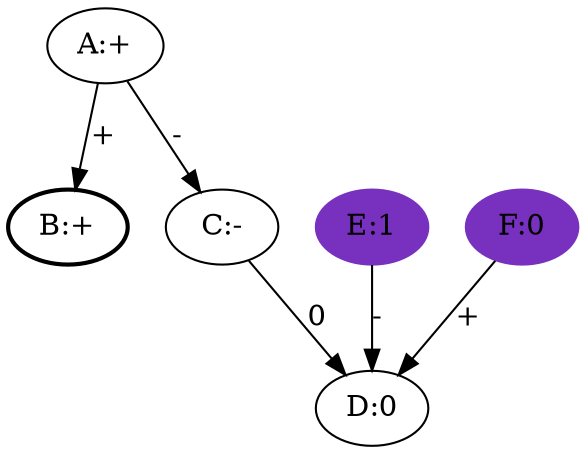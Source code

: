 digraph G {
A[label="A:+"];
B[label="B:+",style=bold];
C[label="C:-"];
D[label="D:0"];
E[label="E:1",style=filled, color="0.75 0.75 0.75"];
F[label="F:0",style=filled, color="0.75 0.75 0.75"];
A->B[label="+"];
A->C[label="-"];
C->D[label="0"];
E->D[label="-"];
F->D[label="+"];
}
